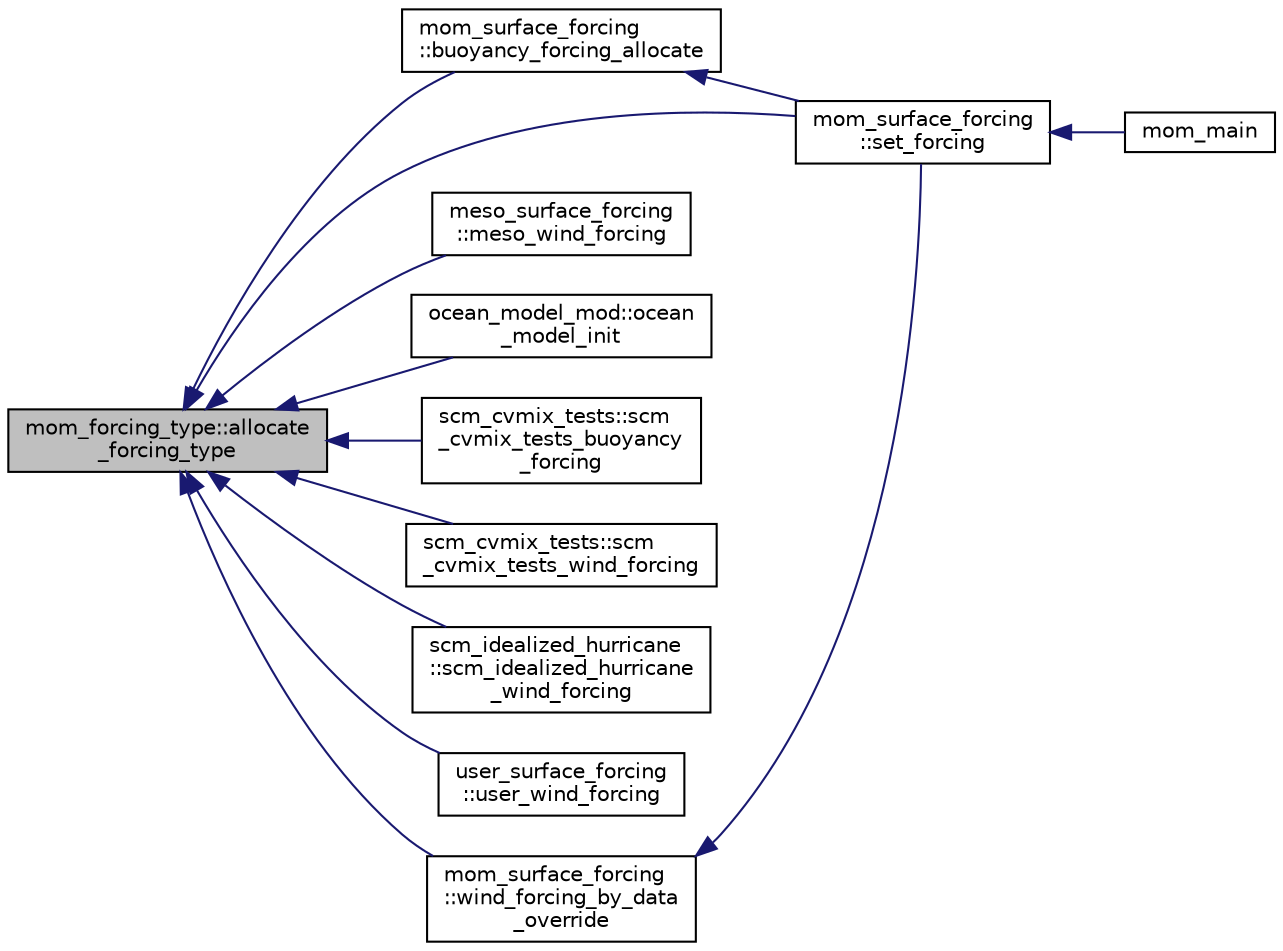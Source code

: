 digraph "mom_forcing_type::allocate_forcing_type"
{
 // INTERACTIVE_SVG=YES
  edge [fontname="Helvetica",fontsize="10",labelfontname="Helvetica",labelfontsize="10"];
  node [fontname="Helvetica",fontsize="10",shape=record];
  rankdir="LR";
  Node2 [label="mom_forcing_type::allocate\l_forcing_type",height=0.2,width=0.4,color="black", fillcolor="grey75", style="filled", fontcolor="black"];
  Node2 -> Node3 [dir="back",color="midnightblue",fontsize="10",style="solid",fontname="Helvetica"];
  Node3 [label="mom_surface_forcing\l::buoyancy_forcing_allocate",height=0.2,width=0.4,color="black", fillcolor="white", style="filled",URL="$namespacemom__surface__forcing.html#ac7bf83a9b318dd6317a17c1f7df73314"];
  Node3 -> Node4 [dir="back",color="midnightblue",fontsize="10",style="solid",fontname="Helvetica"];
  Node4 [label="mom_surface_forcing\l::set_forcing",height=0.2,width=0.4,color="black", fillcolor="white", style="filled",URL="$namespacemom__surface__forcing.html#a82bece05671a4155b220fb57fd4cfcc0"];
  Node4 -> Node5 [dir="back",color="midnightblue",fontsize="10",style="solid",fontname="Helvetica"];
  Node5 [label="mom_main",height=0.2,width=0.4,color="black", fillcolor="white", style="filled",URL="$MOM__driver_8F90.html#a08fffeb2d8e8acbf9ed4609be6d258c6"];
  Node2 -> Node6 [dir="back",color="midnightblue",fontsize="10",style="solid",fontname="Helvetica"];
  Node6 [label="meso_surface_forcing\l::meso_wind_forcing",height=0.2,width=0.4,color="black", fillcolor="white", style="filled",URL="$namespacemeso__surface__forcing.html#a7ab86d21960889d83d245685153dffc6"];
  Node2 -> Node7 [dir="back",color="midnightblue",fontsize="10",style="solid",fontname="Helvetica"];
  Node7 [label="ocean_model_mod::ocean\l_model_init",height=0.2,width=0.4,color="black", fillcolor="white", style="filled",URL="$namespaceocean__model__mod.html#aced9c77abd80a4a509c7cc317af707a7"];
  Node2 -> Node8 [dir="back",color="midnightblue",fontsize="10",style="solid",fontname="Helvetica"];
  Node8 [label="scm_cvmix_tests::scm\l_cvmix_tests_buoyancy\l_forcing",height=0.2,width=0.4,color="black", fillcolor="white", style="filled",URL="$namespacescm__cvmix__tests.html#a013e19729529fd6656ca7a270563a698"];
  Node2 -> Node9 [dir="back",color="midnightblue",fontsize="10",style="solid",fontname="Helvetica"];
  Node9 [label="scm_cvmix_tests::scm\l_cvmix_tests_wind_forcing",height=0.2,width=0.4,color="black", fillcolor="white", style="filled",URL="$namespacescm__cvmix__tests.html#a4ab083e8a54fae735fc1b89203e475ca"];
  Node2 -> Node10 [dir="back",color="midnightblue",fontsize="10",style="solid",fontname="Helvetica"];
  Node10 [label="scm_idealized_hurricane\l::scm_idealized_hurricane\l_wind_forcing",height=0.2,width=0.4,color="black", fillcolor="white", style="filled",URL="$namespacescm__idealized__hurricane.html#a1b6dd086c93c41b18d9b367af63d642a"];
  Node2 -> Node4 [dir="back",color="midnightblue",fontsize="10",style="solid",fontname="Helvetica"];
  Node2 -> Node11 [dir="back",color="midnightblue",fontsize="10",style="solid",fontname="Helvetica"];
  Node11 [label="user_surface_forcing\l::user_wind_forcing",height=0.2,width=0.4,color="black", fillcolor="white", style="filled",URL="$namespaceuser__surface__forcing.html#af90ed498eee23495e43778c9609be44b"];
  Node2 -> Node12 [dir="back",color="midnightblue",fontsize="10",style="solid",fontname="Helvetica"];
  Node12 [label="mom_surface_forcing\l::wind_forcing_by_data\l_override",height=0.2,width=0.4,color="black", fillcolor="white", style="filled",URL="$namespacemom__surface__forcing.html#a4ddc50ed40b1c13197acf1e465ca0abe"];
  Node12 -> Node4 [dir="back",color="midnightblue",fontsize="10",style="solid",fontname="Helvetica"];
}
